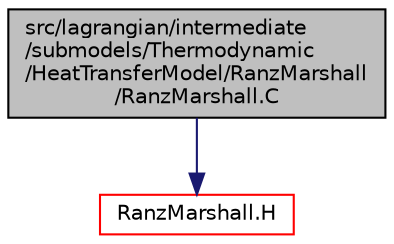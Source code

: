 digraph "src/lagrangian/intermediate/submodels/Thermodynamic/HeatTransferModel/RanzMarshall/RanzMarshall.C"
{
  bgcolor="transparent";
  edge [fontname="Helvetica",fontsize="10",labelfontname="Helvetica",labelfontsize="10"];
  node [fontname="Helvetica",fontsize="10",shape=record];
  Node0 [label="src/lagrangian/intermediate\l/submodels/Thermodynamic\l/HeatTransferModel/RanzMarshall\l/RanzMarshall.C",height=0.2,width=0.4,color="black", fillcolor="grey75", style="filled", fontcolor="black"];
  Node0 -> Node1 [color="midnightblue",fontsize="10",style="solid",fontname="Helvetica"];
  Node1 [label="RanzMarshall.H",height=0.2,width=0.4,color="red",URL="$a41882.html"];
}
